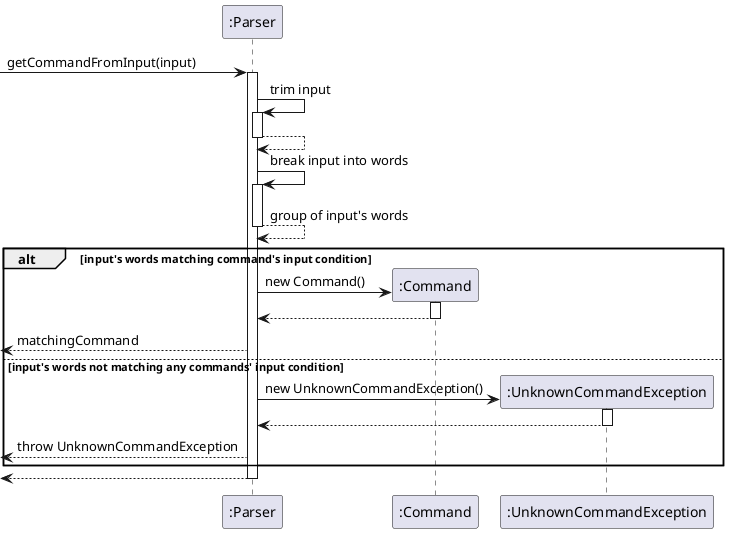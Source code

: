 @startuml
'https://plantuml.com/sequence-diagram

participant ":Parser" as Parser
participant ":Command" as Command
participant ":UnknownCommandException" as Exception
-> Parser ++: getCommandFromInput(input)
Parser -> Parser ++: trim input
Parser --> Parser --:
Parser -> Parser ++: break input into words
Parser --> Parser --: group of input's words

alt input's words matching command's input condition
    create Command
    Parser -> Command ++: new Command()
    Parser <-- Command --:
    <-- Parser: matchingCommand
else input's words not matching any commands' input condition
    create Exception
    Parser -> Exception ++: new UnknownCommandException()
    Parser <-- Exception --
    <-- Parser: throw UnknownCommandException
end
<-- Parser --:
@enduml